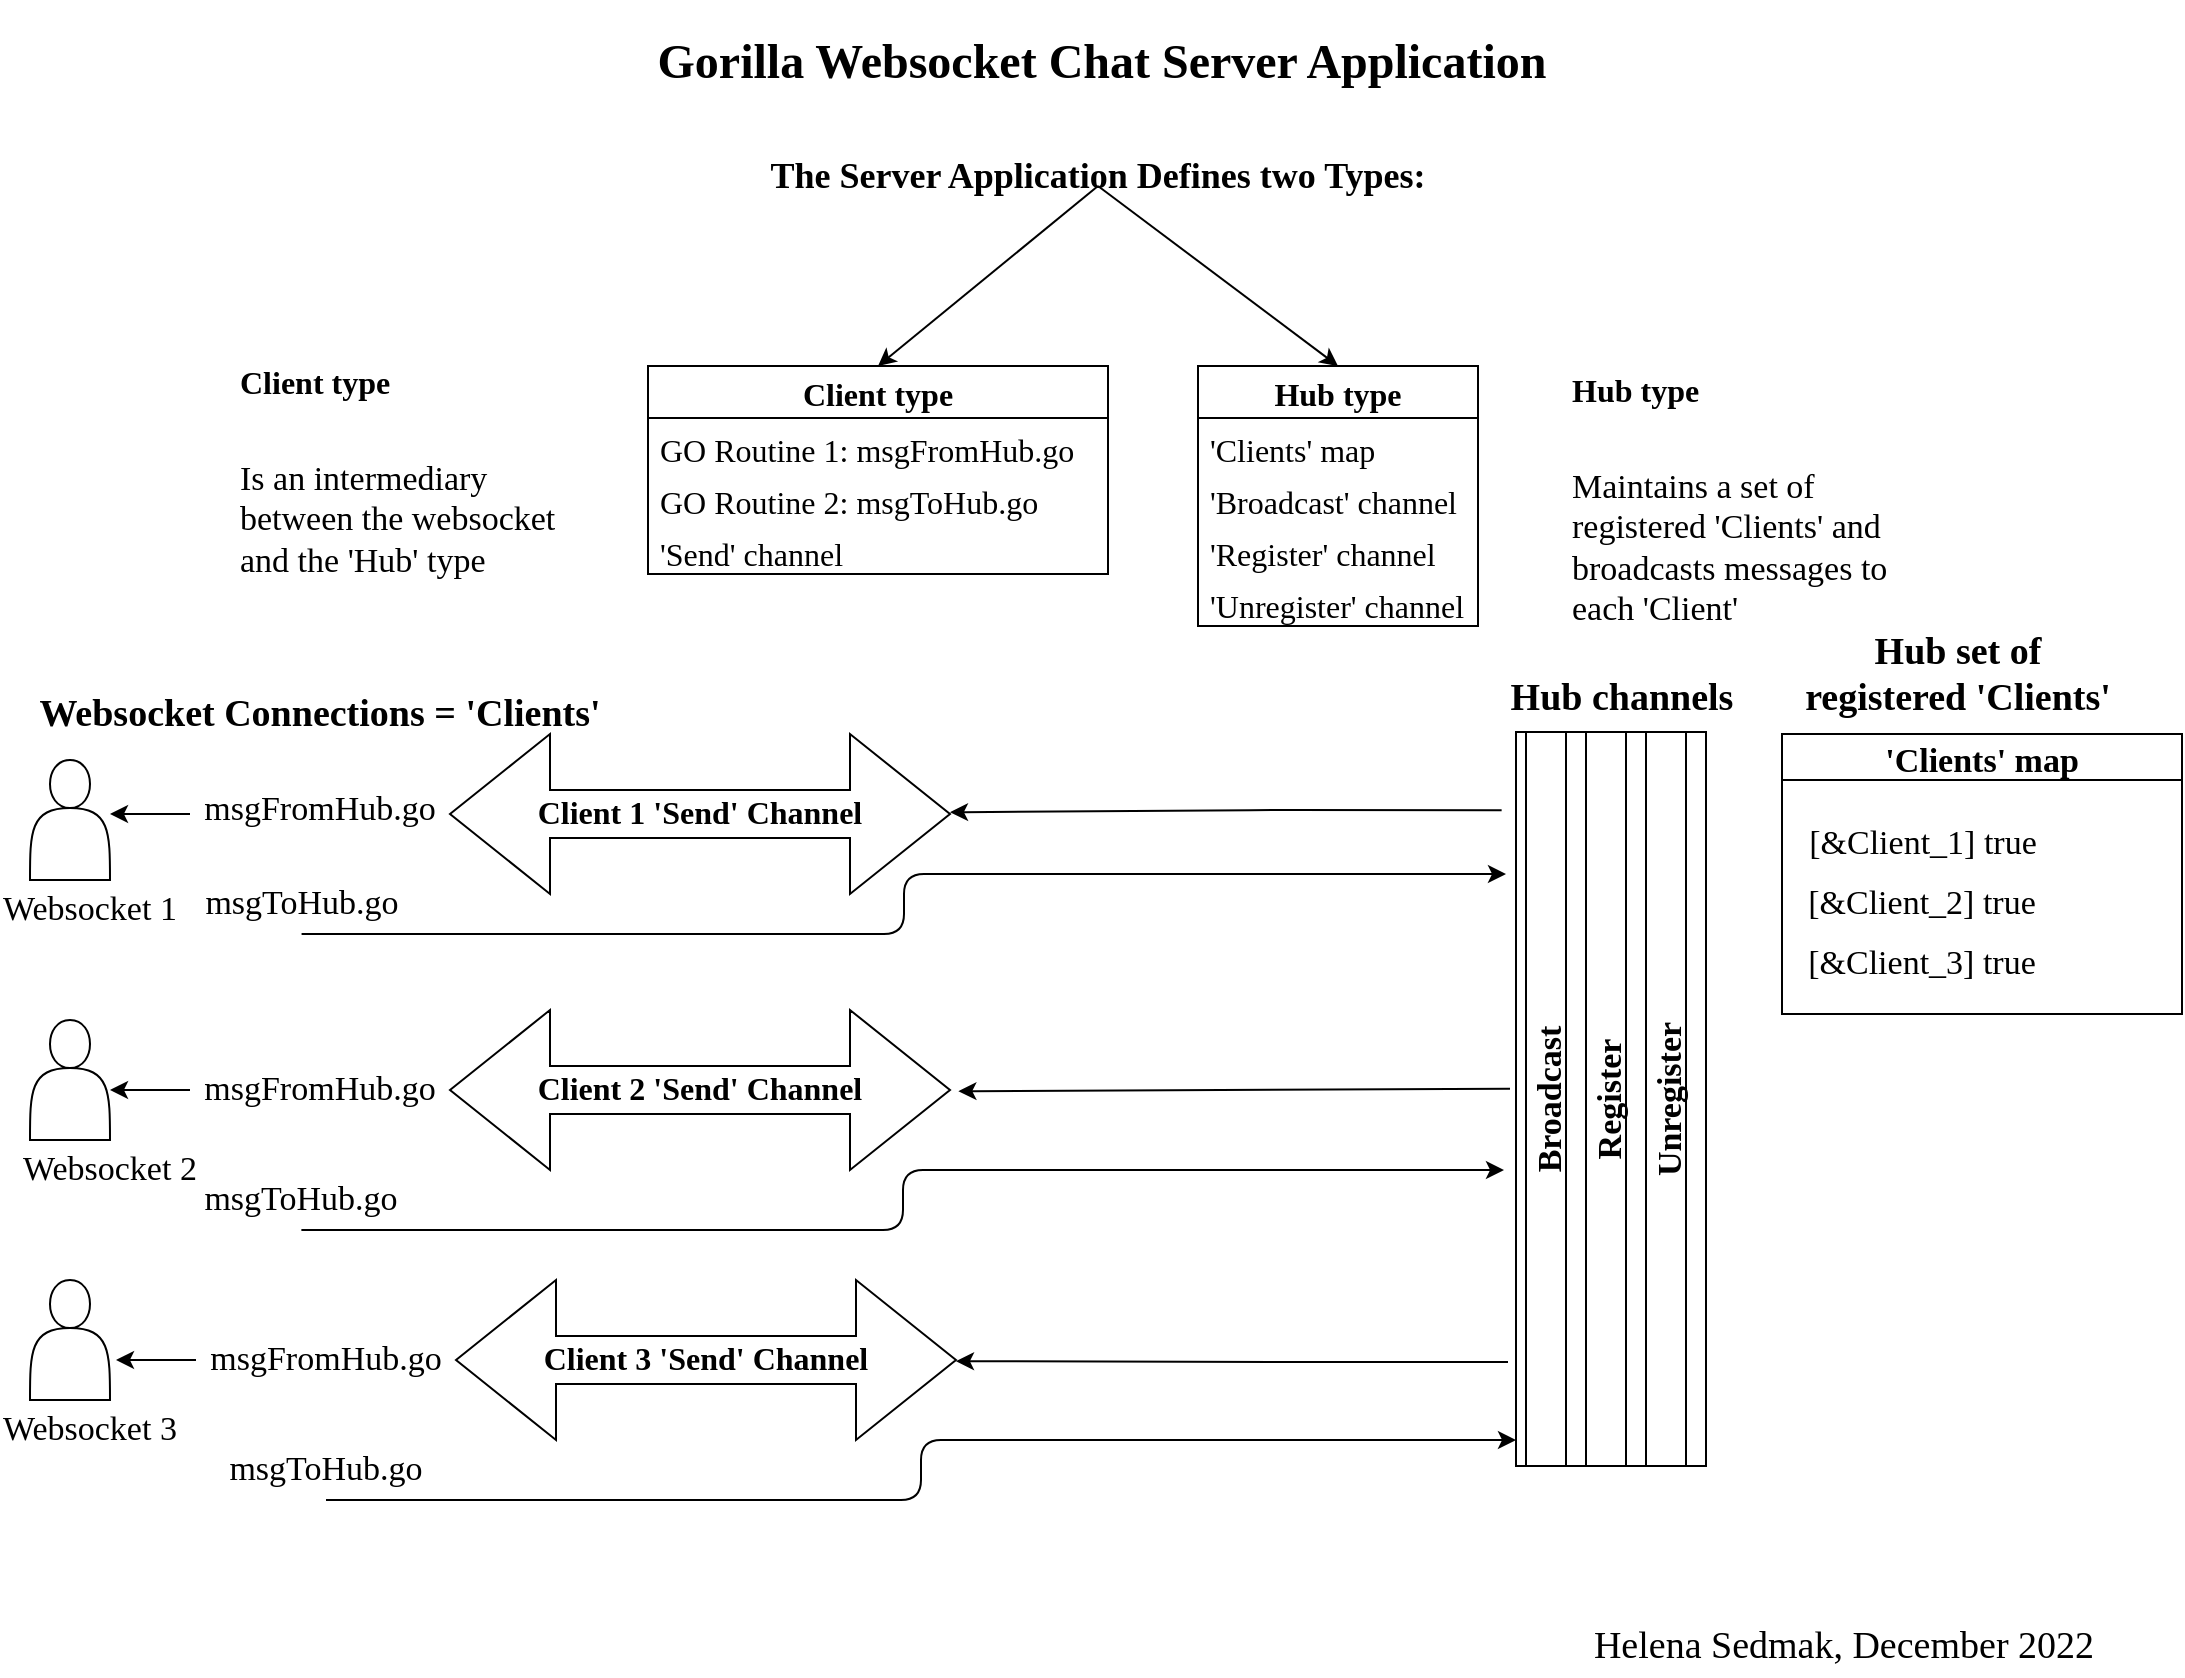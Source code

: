 <mxfile>
    <diagram id="KihlJWGZDi90QeMwlkpx" name="Page-1">
        <mxGraphModel dx="1088" dy="3162" grid="0" gridSize="10" guides="1" tooltips="1" connect="1" arrows="1" fold="1" page="1" pageScale="1" pageWidth="1100" pageHeight="850" math="0" shadow="0">
            <root>
                <mxCell id="0"/>
                <mxCell id="1" parent="0"/>
                <mxCell id="3" value="&lt;h1&gt;&lt;font face=&quot;Times New Roman&quot;&gt;Gorilla Websocket Chat Server Application&lt;/font&gt;&lt;/h1&gt;&lt;div&gt;&lt;font face=&quot;Times New Roman&quot;&gt;&lt;br&gt;&lt;/font&gt;&lt;/div&gt;" style="text;html=1;strokeColor=none;fillColor=none;align=center;verticalAlign=middle;whiteSpace=wrap;rounded=0;" parent="1" vertex="1">
                    <mxGeometry x="326" y="-2525" width="460" height="30" as="geometry"/>
                </mxCell>
                <mxCell id="4" value="&lt;h2&gt;The Server Application Defines two Types:&lt;/h2&gt;" style="text;html=1;strokeColor=none;fillColor=none;align=center;verticalAlign=middle;whiteSpace=wrap;rounded=0;fontFamily=Times New Roman;" parent="1" vertex="1">
                    <mxGeometry x="349" y="-2475" width="410" height="30" as="geometry"/>
                </mxCell>
                <mxCell id="5" value="Client type" style="swimlane;fontStyle=1;childLayout=stackLayout;horizontal=1;startSize=26;fillColor=none;horizontalStack=0;resizeParent=1;resizeParentMax=0;resizeLast=0;collapsible=1;marginBottom=0;fontFamily=Times New Roman;fontSize=16;" parent="1" vertex="1">
                    <mxGeometry x="329" y="-2365" width="230" height="104" as="geometry"/>
                </mxCell>
                <mxCell id="6" value="GO Routine 1: msgFromHub.go" style="text;strokeColor=none;fillColor=none;align=left;verticalAlign=top;spacingLeft=4;spacingRight=4;overflow=hidden;rotatable=0;points=[[0,0.5],[1,0.5]];portConstraint=eastwest;fontFamily=Times New Roman;fontSize=16;" parent="5" vertex="1">
                    <mxGeometry y="26" width="230" height="26" as="geometry"/>
                </mxCell>
                <mxCell id="7" value="GO Routine 2: msgToHub.go" style="text;strokeColor=none;fillColor=none;align=left;verticalAlign=top;spacingLeft=4;spacingRight=4;overflow=hidden;rotatable=0;points=[[0,0.5],[1,0.5]];portConstraint=eastwest;fontFamily=Times New Roman;fontSize=16;" parent="5" vertex="1">
                    <mxGeometry y="52" width="230" height="26" as="geometry"/>
                </mxCell>
                <mxCell id="8" value="'Send' channel" style="text;strokeColor=none;fillColor=none;align=left;verticalAlign=top;spacingLeft=4;spacingRight=4;overflow=hidden;rotatable=0;points=[[0,0.5],[1,0.5]];portConstraint=eastwest;fontFamily=Times New Roman;fontSize=16;" parent="5" vertex="1">
                    <mxGeometry y="78" width="230" height="26" as="geometry"/>
                </mxCell>
                <mxCell id="9" value="Hub type" style="swimlane;fontStyle=1;childLayout=stackLayout;horizontal=1;startSize=26;fillColor=none;horizontalStack=0;resizeParent=1;resizeParentMax=0;resizeLast=0;collapsible=1;marginBottom=0;fontFamily=Times New Roman;fontSize=16;" parent="1" vertex="1">
                    <mxGeometry x="604" y="-2365" width="140" height="130" as="geometry"/>
                </mxCell>
                <mxCell id="10" value="'Clients' map" style="text;strokeColor=none;fillColor=none;align=left;verticalAlign=top;spacingLeft=4;spacingRight=4;overflow=hidden;rotatable=0;points=[[0,0.5],[1,0.5]];portConstraint=eastwest;fontFamily=Times New Roman;fontSize=16;" parent="9" vertex="1">
                    <mxGeometry y="26" width="140" height="26" as="geometry"/>
                </mxCell>
                <mxCell id="11" value="'Broadcast' channel" style="text;strokeColor=none;fillColor=none;align=left;verticalAlign=top;spacingLeft=4;spacingRight=4;overflow=hidden;rotatable=0;points=[[0,0.5],[1,0.5]];portConstraint=eastwest;fontFamily=Times New Roman;fontSize=16;" parent="9" vertex="1">
                    <mxGeometry y="52" width="140" height="26" as="geometry"/>
                </mxCell>
                <mxCell id="12" value="'Register' channel&#10;" style="text;strokeColor=none;fillColor=none;align=left;verticalAlign=top;spacingLeft=4;spacingRight=4;overflow=hidden;rotatable=0;points=[[0,0.5],[1,0.5]];portConstraint=eastwest;fontFamily=Times New Roman;fontSize=16;" parent="9" vertex="1">
                    <mxGeometry y="78" width="140" height="26" as="geometry"/>
                </mxCell>
                <mxCell id="13" value="'Unregister' channel" style="text;strokeColor=none;fillColor=none;align=left;verticalAlign=top;spacingLeft=4;spacingRight=4;overflow=hidden;rotatable=0;points=[[0,0.5],[1,0.5]];portConstraint=eastwest;fontFamily=Times New Roman;fontSize=16;" parent="9" vertex="1">
                    <mxGeometry y="104" width="140" height="26" as="geometry"/>
                </mxCell>
                <mxCell id="14" value="" style="endArrow=classic;html=1;fontFamily=Times New Roman;fontSize=16;entryX=0.5;entryY=0;entryDx=0;entryDy=0;" parent="1" target="9" edge="1">
                    <mxGeometry width="50" height="50" relative="1" as="geometry">
                        <mxPoint x="554" y="-2455" as="sourcePoint"/>
                        <mxPoint x="569" y="-2335" as="targetPoint"/>
                        <Array as="points"/>
                    </mxGeometry>
                </mxCell>
                <mxCell id="16" value="" style="endArrow=classic;html=1;fontFamily=Times New Roman;fontSize=16;entryX=0.5;entryY=0;entryDx=0;entryDy=0;" parent="1" target="5" edge="1">
                    <mxGeometry width="50" height="50" relative="1" as="geometry">
                        <mxPoint x="554" y="-2455" as="sourcePoint"/>
                        <mxPoint x="639" y="-2345" as="targetPoint"/>
                        <Array as="points"/>
                    </mxGeometry>
                </mxCell>
                <mxCell id="18" value="&lt;h2&gt;&lt;/h2&gt;&lt;h4&gt;Client type&lt;/h4&gt;&lt;h5 style=&quot;font-size: 17px&quot;&gt;&lt;span style=&quot;font-weight: 400&quot;&gt;Is an intermediary between the websocket and the 'Hub' type&lt;/span&gt;&lt;/h5&gt;" style="text;html=1;strokeColor=none;fillColor=none;spacing=5;spacingTop=-20;whiteSpace=wrap;overflow=hidden;rounded=0;fontFamily=Times New Roman;fontSize=16;" parent="1" vertex="1">
                    <mxGeometry x="120" y="-2377" width="190" height="120" as="geometry"/>
                </mxCell>
                <mxCell id="19" value="&lt;h2&gt;&lt;/h2&gt;&lt;h4&gt;Hub type&lt;/h4&gt;&lt;h5 style=&quot;font-size: 17px&quot;&gt;&lt;span style=&quot;font-weight: 400&quot;&gt;Maintains a set of registered 'Clients' and broadcasts messages to each 'Client'&lt;/span&gt;&lt;/h5&gt;" style="text;html=1;strokeColor=none;fillColor=none;spacing=5;spacingTop=-20;whiteSpace=wrap;overflow=hidden;rounded=0;fontFamily=Times New Roman;fontSize=16;" parent="1" vertex="1">
                    <mxGeometry x="786" y="-2373" width="190" height="140" as="geometry"/>
                </mxCell>
                <mxCell id="20" value="&lt;b style=&quot;font-size: 19px;&quot;&gt;Websocket Connections = 'Clients'&lt;/b&gt;" style="text;html=1;strokeColor=none;fillColor=none;align=center;verticalAlign=middle;whiteSpace=wrap;rounded=0;fontFamily=Times New Roman;fontSize=19;" parent="1" vertex="1">
                    <mxGeometry x="20" y="-2206" width="290" height="30" as="geometry"/>
                </mxCell>
                <mxCell id="24" value="" style="shape=actor;whiteSpace=wrap;html=1;fontFamily=Times New Roman;fontSize=17;" parent="1" vertex="1">
                    <mxGeometry x="20" y="-2168" width="40" height="60" as="geometry"/>
                </mxCell>
                <mxCell id="26" value="" style="shape=actor;whiteSpace=wrap;html=1;fontFamily=Times New Roman;fontSize=17;" parent="1" vertex="1">
                    <mxGeometry x="20" y="-2038" width="40" height="60" as="geometry"/>
                </mxCell>
                <mxCell id="27" value="" style="shape=actor;whiteSpace=wrap;html=1;fontFamily=Times New Roman;fontSize=17;" parent="1" vertex="1">
                    <mxGeometry x="20" y="-1908" width="40" height="60" as="geometry"/>
                </mxCell>
                <mxCell id="28" value="Websocket 1" style="text;html=1;strokeColor=none;fillColor=none;align=center;verticalAlign=middle;whiteSpace=wrap;rounded=0;fontFamily=Times New Roman;fontSize=17;" parent="1" vertex="1">
                    <mxGeometry x="5" y="-2108" width="90" height="30" as="geometry"/>
                </mxCell>
                <mxCell id="29" value="Websocket 2" style="text;html=1;strokeColor=none;fillColor=none;align=center;verticalAlign=middle;whiteSpace=wrap;rounded=0;fontFamily=Times New Roman;fontSize=17;" parent="1" vertex="1">
                    <mxGeometry x="15" y="-1978" width="90" height="30" as="geometry"/>
                </mxCell>
                <mxCell id="30" value="Websocket 3" style="text;html=1;strokeColor=none;fillColor=none;align=center;verticalAlign=middle;whiteSpace=wrap;rounded=0;fontFamily=Times New Roman;fontSize=17;" parent="1" vertex="1">
                    <mxGeometry x="5" y="-1848" width="90" height="30" as="geometry"/>
                </mxCell>
                <mxCell id="31" value="&lt;span style=&quot;font-weight: normal&quot;&gt;msgFromHub.go&lt;/span&gt;" style="text;html=1;strokeColor=none;fillColor=none;align=center;verticalAlign=middle;whiteSpace=wrap;rounded=0;fontFamily=Times New Roman;fontSize=17;fontStyle=1" parent="1" vertex="1">
                    <mxGeometry x="100" y="-2158" width="130" height="30" as="geometry"/>
                </mxCell>
                <mxCell id="32" value="&lt;font style=&quot;font-size: 16px&quot;&gt;&lt;b&gt;Client 1 'Send' Channel&lt;/b&gt;&lt;/font&gt;" style="shape=doubleArrow;whiteSpace=wrap;html=1;fontFamily=Times New Roman;fontSize=17;" parent="1" vertex="1">
                    <mxGeometry x="230" y="-2181" width="250" height="80" as="geometry"/>
                </mxCell>
                <mxCell id="33" value="" style="endArrow=classic;html=1;fontFamily=Times New Roman;fontSize=16;exitX=0;exitY=0.5;exitDx=0;exitDy=0;" parent="1" edge="1">
                    <mxGeometry width="50" height="50" relative="1" as="geometry">
                        <mxPoint x="100" y="-2141" as="sourcePoint"/>
                        <mxPoint x="60" y="-2141" as="targetPoint"/>
                    </mxGeometry>
                </mxCell>
                <mxCell id="35" value="" style="endArrow=classic;html=1;fontFamily=Times New Roman;fontSize=16;exitX=-0.011;exitY=0.109;exitDx=0;exitDy=0;exitPerimeter=0;" parent="1" edge="1" target="32">
                    <mxGeometry width="50" height="50" relative="1" as="geometry">
                        <mxPoint x="755.82" y="-2142.85" as="sourcePoint"/>
                        <mxPoint x="640" y="-2141" as="targetPoint"/>
                        <Array as="points">
                            <mxPoint x="640" y="-2143"/>
                        </Array>
                    </mxGeometry>
                </mxCell>
                <mxCell id="83" value="" style="group" vertex="1" connectable="0" parent="1">
                    <mxGeometry x="90" y="-2111" width="668" height="30" as="geometry"/>
                </mxCell>
                <mxCell id="79" value="&lt;span style=&quot;font-weight: normal&quot;&gt;msgToHub.go&lt;/span&gt;" style="text;html=1;strokeColor=none;fillColor=none;align=center;verticalAlign=middle;whiteSpace=wrap;rounded=0;fontFamily=Times New Roman;fontSize=17;fontStyle=1" vertex="1" parent="83">
                    <mxGeometry width="131.576" height="30" as="geometry"/>
                </mxCell>
                <mxCell id="82" value="" style="edgeStyle=elbowEdgeStyle;elbow=horizontal;endArrow=classic;html=1;fontFamily=Times New Roman;fontSize=19;exitX=0.5;exitY=1;exitDx=0;exitDy=0;" edge="1" parent="83" source="79">
                    <mxGeometry width="50" height="50" relative="1" as="geometry">
                        <mxPoint x="91.091" y="40" as="sourcePoint"/>
                        <mxPoint x="668" as="targetPoint"/>
                    </mxGeometry>
                </mxCell>
                <mxCell id="87" value="" style="group" vertex="1" connectable="0" parent="1">
                    <mxGeometry x="103" y="-1828" width="660" height="30" as="geometry"/>
                </mxCell>
                <mxCell id="88" value="&lt;span style=&quot;font-weight: normal&quot;&gt;msgToHub.go&lt;/span&gt;" style="text;html=1;strokeColor=none;fillColor=none;align=center;verticalAlign=middle;whiteSpace=wrap;rounded=0;fontFamily=Times New Roman;fontSize=17;fontStyle=1" vertex="1" parent="87">
                    <mxGeometry width="130" height="30" as="geometry"/>
                </mxCell>
                <mxCell id="89" value="" style="edgeStyle=elbowEdgeStyle;elbow=horizontal;endArrow=classic;html=1;fontFamily=Times New Roman;fontSize=19;exitX=0.5;exitY=1;exitDx=0;exitDy=0;" edge="1" parent="87" source="88">
                    <mxGeometry width="50" height="50" relative="1" as="geometry">
                        <mxPoint x="90" y="40" as="sourcePoint"/>
                        <mxPoint x="660" as="targetPoint"/>
                    </mxGeometry>
                </mxCell>
                <mxCell id="44" value="&lt;span style=&quot;font-weight: normal&quot;&gt;msgFromHub.go&lt;/span&gt;" style="text;html=1;strokeColor=none;fillColor=none;align=center;verticalAlign=middle;whiteSpace=wrap;rounded=0;fontFamily=Times New Roman;fontSize=17;fontStyle=1" parent="1" vertex="1">
                    <mxGeometry x="103" y="-1883" width="130" height="30" as="geometry"/>
                </mxCell>
                <mxCell id="45" value="&lt;font style=&quot;font-size: 16px&quot;&gt;&lt;b&gt;Client 3 'Send' Channel&lt;/b&gt;&lt;/font&gt;" style="shape=doubleArrow;whiteSpace=wrap;html=1;fontFamily=Times New Roman;fontSize=17;" parent="1" vertex="1">
                    <mxGeometry x="233" y="-1908" width="250" height="80" as="geometry"/>
                </mxCell>
                <mxCell id="46" value="" style="endArrow=classic;html=1;fontFamily=Times New Roman;fontSize=16;exitX=0;exitY=0.5;exitDx=0;exitDy=0;" parent="1" source="44" edge="1">
                    <mxGeometry width="50" height="50" relative="1" as="geometry">
                        <mxPoint x="143" y="-1938" as="sourcePoint"/>
                        <mxPoint x="63" y="-1868" as="targetPoint"/>
                    </mxGeometry>
                </mxCell>
                <mxCell id="91" value="" style="endArrow=classic;html=1;fontFamily=Times New Roman;fontSize=16;" edge="1" parent="1">
                    <mxGeometry width="50" height="50" relative="1" as="geometry">
                        <mxPoint x="759" y="-1867" as="sourcePoint"/>
                        <mxPoint x="483" y="-1867.397" as="targetPoint"/>
                        <Array as="points">
                            <mxPoint x="653" y="-1867"/>
                        </Array>
                    </mxGeometry>
                </mxCell>
                <mxCell id="177" value="" style="endArrow=classic;html=1;fontFamily=Times New Roman;fontSize=16;exitX=0;exitY=0.5;exitDx=0;exitDy=0;" edge="1" source="178" parent="1">
                    <mxGeometry width="50" height="50" relative="1" as="geometry">
                        <mxPoint x="140" y="-2073" as="sourcePoint"/>
                        <mxPoint x="60" y="-2003" as="targetPoint"/>
                    </mxGeometry>
                </mxCell>
                <mxCell id="178" value="&lt;span style=&quot;font-weight: normal&quot;&gt;msgFromHub.go&lt;/span&gt;" style="text;html=1;strokeColor=none;fillColor=none;align=center;verticalAlign=middle;whiteSpace=wrap;rounded=0;fontFamily=Times New Roman;fontSize=17;fontStyle=1" vertex="1" parent="1">
                    <mxGeometry x="100" y="-2018" width="130" height="30" as="geometry"/>
                </mxCell>
                <mxCell id="179" value="" style="group" vertex="1" connectable="0" parent="1">
                    <mxGeometry x="90" y="-1963" width="667" height="30" as="geometry"/>
                </mxCell>
                <mxCell id="180" value="&lt;span style=&quot;font-weight: normal&quot;&gt;msgToHub.go&lt;/span&gt;" style="text;html=1;strokeColor=none;fillColor=none;align=center;verticalAlign=middle;whiteSpace=wrap;rounded=0;fontFamily=Times New Roman;fontSize=17;fontStyle=1" vertex="1" parent="179">
                    <mxGeometry width="131.379" height="30" as="geometry"/>
                </mxCell>
                <mxCell id="181" value="" style="edgeStyle=elbowEdgeStyle;elbow=horizontal;endArrow=classic;html=1;fontFamily=Times New Roman;fontSize=19;exitX=0.5;exitY=1;exitDx=0;exitDy=0;" edge="1" parent="179" source="180">
                    <mxGeometry width="50" height="50" relative="1" as="geometry">
                        <mxPoint x="90.955" y="40" as="sourcePoint"/>
                        <mxPoint x="667.0" as="targetPoint"/>
                    </mxGeometry>
                </mxCell>
                <mxCell id="182" value="&lt;font style=&quot;font-size: 16px&quot;&gt;&lt;b&gt;Client 2 'Send' Channel&lt;/b&gt;&lt;/font&gt;" style="shape=doubleArrow;whiteSpace=wrap;html=1;fontFamily=Times New Roman;fontSize=17;" vertex="1" parent="1">
                    <mxGeometry x="230" y="-2043" width="250" height="80" as="geometry"/>
                </mxCell>
                <mxCell id="183" value="" style="endArrow=classic;html=1;fontFamily=Times New Roman;fontSize=16;exitX=-0.011;exitY=0.109;exitDx=0;exitDy=0;exitPerimeter=0;" edge="1" parent="1">
                    <mxGeometry width="50" height="50" relative="1" as="geometry">
                        <mxPoint x="760" y="-2003.67" as="sourcePoint"/>
                        <mxPoint x="484.18" y="-2002.397" as="targetPoint"/>
                    </mxGeometry>
                </mxCell>
                <mxCell id="198" value="&lt;b style=&quot;font-size: 19px;&quot;&gt;Hub channels&lt;/b&gt;" style="text;html=1;strokeColor=none;fillColor=none;align=center;verticalAlign=middle;whiteSpace=wrap;rounded=0;fontFamily=Times New Roman;fontSize=19;" vertex="1" parent="1">
                    <mxGeometry x="736" y="-2214" width="160" height="30" as="geometry"/>
                </mxCell>
                <mxCell id="199" value="&lt;b style=&quot;font-size: 19px;&quot;&gt;Hub set of registered 'Clients'&lt;/b&gt;" style="text;html=1;strokeColor=none;fillColor=none;align=center;verticalAlign=middle;whiteSpace=wrap;rounded=0;fontFamily=Times New Roman;fontSize=19;" vertex="1" parent="1">
                    <mxGeometry x="905" y="-2226" width="158" height="30" as="geometry"/>
                </mxCell>
                <mxCell id="200" value="'Clients' map" style="swimlane;fontSize=17;fontFamily=Times New Roman;" vertex="1" parent="1">
                    <mxGeometry x="896" y="-2181" width="200" height="140" as="geometry"/>
                </mxCell>
                <mxCell id="201" value="&lt;span&gt;[&amp;amp;Client_2] true&lt;/span&gt;" style="text;html=1;strokeColor=none;fillColor=none;align=center;verticalAlign=middle;whiteSpace=wrap;rounded=0;fontFamily=Times New Roman;fontSize=17;" vertex="1" parent="200">
                    <mxGeometry y="70" width="140" height="30" as="geometry"/>
                </mxCell>
                <mxCell id="202" value="&lt;span&gt;[&amp;amp;Client_3] true&lt;/span&gt;" style="text;html=1;strokeColor=none;fillColor=none;align=center;verticalAlign=middle;whiteSpace=wrap;rounded=0;fontFamily=Times New Roman;fontSize=17;" vertex="1" parent="200">
                    <mxGeometry y="100" width="140" height="30" as="geometry"/>
                </mxCell>
                <mxCell id="203" value="[&amp;amp;Client_1] true" style="text;html=1;align=center;verticalAlign=middle;resizable=0;points=[];autosize=1;strokeColor=none;fillColor=none;fontSize=17;fontFamily=Times New Roman;" vertex="1" parent="200">
                    <mxGeometry x="5" y="40" width="130" height="30" as="geometry"/>
                </mxCell>
                <mxCell id="204" value="" style="swimlane;childLayout=stackLayout;resizeParent=1;resizeParentMax=0;startSize=5;horizontal=0;horizontalStack=1;fontFamily=Times New Roman;fontSize=17;" vertex="1" parent="1">
                    <mxGeometry x="763" y="-2182" width="95" height="367" as="geometry"/>
                </mxCell>
                <mxCell id="205" value="Broadcast" style="swimlane;startSize=20;fontFamily=Times New Roman;fontSize=17;" vertex="1" collapsed="1" parent="204">
                    <mxGeometry x="5" width="30" height="367" as="geometry">
                        <mxRectangle x="5" width="119" height="367" as="alternateBounds"/>
                    </mxGeometry>
                </mxCell>
                <mxCell id="206" value="Register" style="swimlane;startSize=20;fontFamily=Times New Roman;fontSize=17;" vertex="1" collapsed="1" parent="204">
                    <mxGeometry x="35" width="30" height="367" as="geometry">
                        <mxRectangle x="125" width="120" height="367" as="alternateBounds"/>
                    </mxGeometry>
                </mxCell>
                <mxCell id="207" value="Unregister" style="swimlane;startSize=20;fontFamily=Times New Roman;fontSize=17;" vertex="1" collapsed="1" parent="204">
                    <mxGeometry x="65" width="30" height="367" as="geometry">
                        <mxRectangle x="245" width="120" height="367" as="alternateBounds"/>
                    </mxGeometry>
                </mxCell>
                <mxCell id="209" value="Helena Sedmak, December 2022" style="text;html=1;strokeColor=none;fillColor=none;align=center;verticalAlign=middle;whiteSpace=wrap;rounded=0;fontFamily=Times New Roman;fontSize=19;" vertex="1" parent="1">
                    <mxGeometry x="772" y="-1740" width="310" height="30" as="geometry"/>
                </mxCell>
            </root>
        </mxGraphModel>
    </diagram>
</mxfile>
